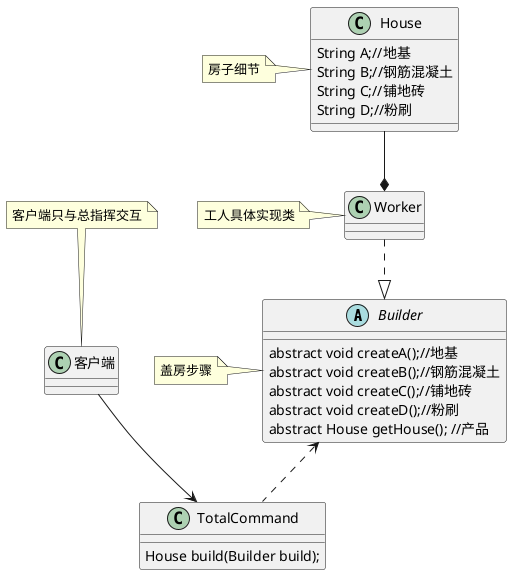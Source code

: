 @startuml

abstract Builder{
   abstract void createA();//地基
    abstract void createB();//钢筋混凝土
    abstract void createC();//铺地砖
    abstract void createD();//粉刷
    abstract House getHouse(); //产品
}
note left:盖房步骤


class House{
    String A;//地基
    String B;//钢筋混凝土
    String C;//铺地砖
    String D;//粉刷
}
note left:房子细节

Worker ..|> Builder
House --* Worker

class Worker
note left:工人具体实现类

class TotalCommand{
    House build(Builder build);
}
Builder <.. TotalCommand

class 客户端{}
note top:客户端只与总指挥交互

客户端 --> TotalCommand

@enduml